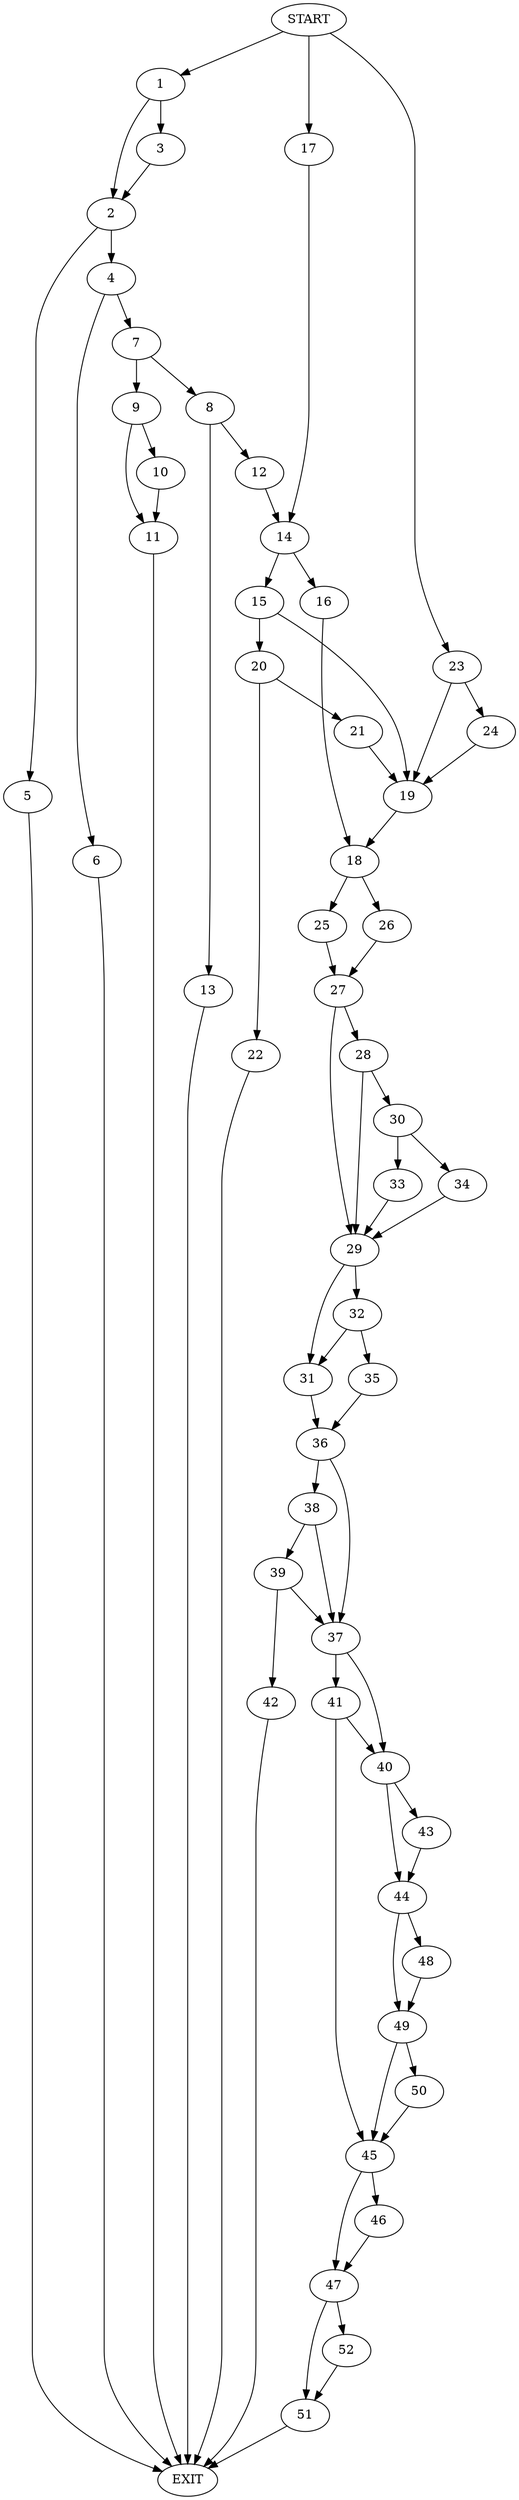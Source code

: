 digraph {
0 [label="START"]
53 [label="EXIT"]
0 -> 1
1 -> 2
1 -> 3
2 -> 4
2 -> 5
3 -> 2
4 -> 6
4 -> 7
5 -> 53
6 -> 53
7 -> 8
7 -> 9
9 -> 10
9 -> 11
8 -> 12
8 -> 13
13 -> 53
12 -> 14
14 -> 15
14 -> 16
0 -> 17
17 -> 14
16 -> 18
15 -> 19
15 -> 20
20 -> 21
20 -> 22
19 -> 18
22 -> 53
21 -> 19
0 -> 23
23 -> 19
23 -> 24
24 -> 19
18 -> 25
18 -> 26
25 -> 27
26 -> 27
27 -> 28
27 -> 29
28 -> 30
28 -> 29
29 -> 31
29 -> 32
30 -> 33
30 -> 34
33 -> 29
34 -> 29
32 -> 35
32 -> 31
31 -> 36
35 -> 36
36 -> 37
36 -> 38
38 -> 37
38 -> 39
37 -> 40
37 -> 41
39 -> 42
39 -> 37
42 -> 53
40 -> 43
40 -> 44
41 -> 45
41 -> 40
45 -> 46
45 -> 47
44 -> 48
44 -> 49
43 -> 44
48 -> 49
49 -> 45
49 -> 50
50 -> 45
47 -> 51
47 -> 52
46 -> 47
52 -> 51
51 -> 53
11 -> 53
10 -> 11
}
